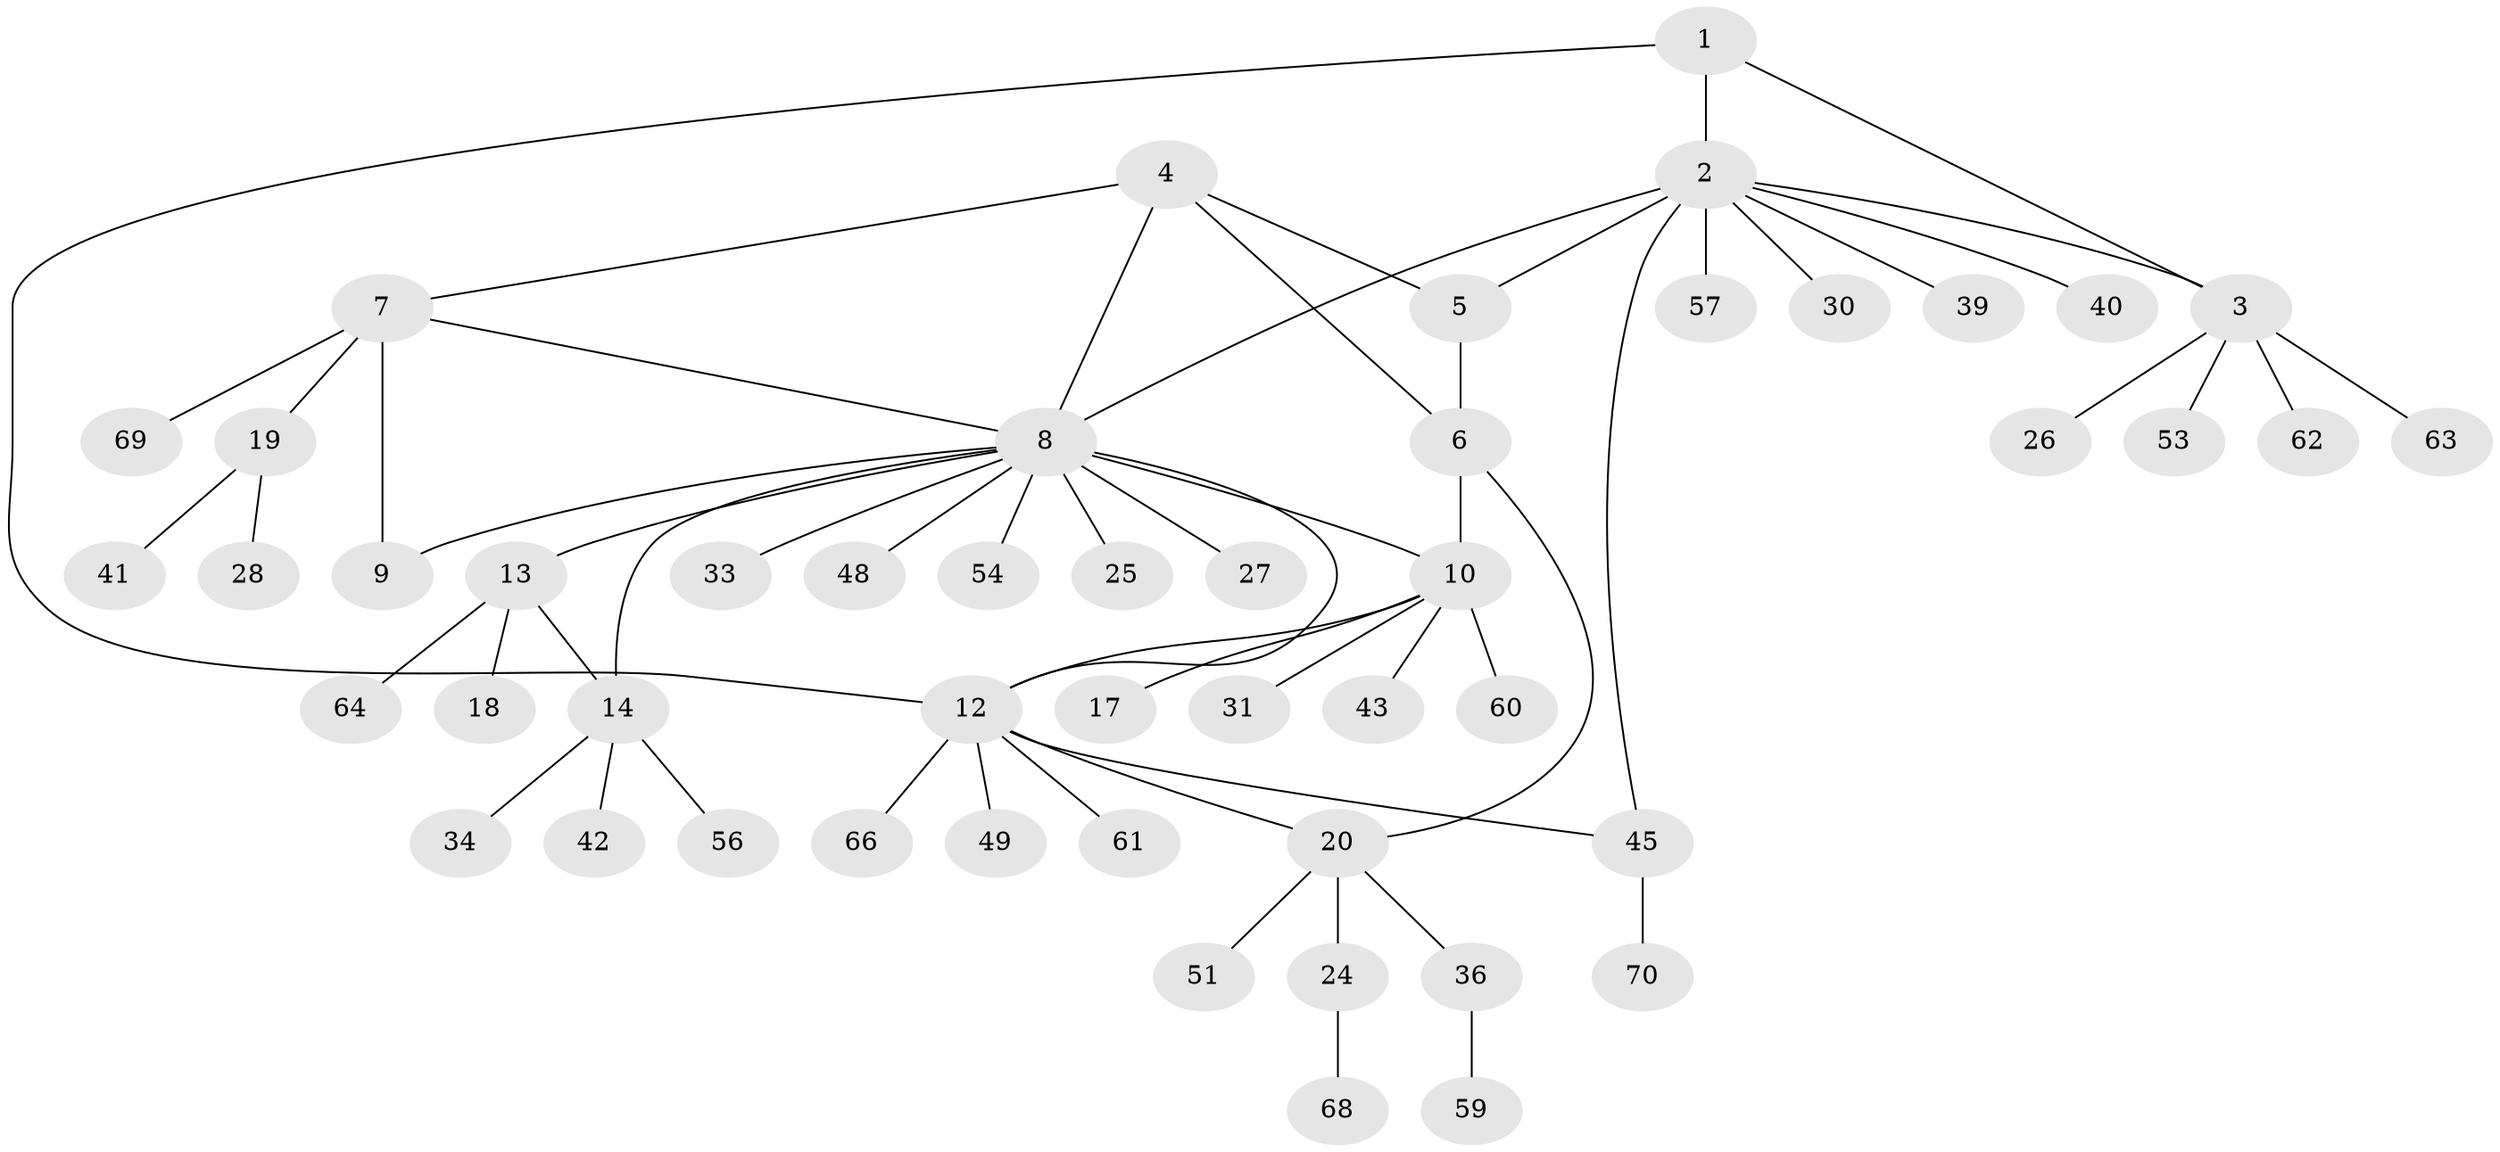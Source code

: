 // Generated by graph-tools (version 1.1) at 2025/24/03/03/25 07:24:14]
// undirected, 50 vertices, 60 edges
graph export_dot {
graph [start="1"]
  node [color=gray90,style=filled];
  1 [super="+52"];
  2 [super="+23"];
  3 [super="+50"];
  4 [super="+38"];
  5;
  6 [super="+22"];
  7 [super="+37"];
  8 [super="+15"];
  9 [super="+29"];
  10 [super="+11"];
  12 [super="+47"];
  13 [super="+16"];
  14 [super="+35"];
  17;
  18 [super="+32"];
  19 [super="+21"];
  20 [super="+44"];
  24 [super="+65"];
  25;
  26;
  27 [super="+72"];
  28;
  30;
  31;
  33;
  34;
  36 [super="+55"];
  39;
  40;
  41;
  42;
  43 [super="+58"];
  45 [super="+46"];
  48;
  49;
  51;
  53;
  54 [super="+71"];
  56;
  57;
  59;
  60;
  61;
  62 [super="+67"];
  63;
  64;
  66;
  68;
  69;
  70;
  1 -- 2;
  1 -- 3;
  1 -- 12;
  2 -- 3;
  2 -- 5;
  2 -- 8 [weight=2];
  2 -- 30;
  2 -- 39;
  2 -- 40;
  2 -- 45;
  2 -- 57;
  3 -- 26;
  3 -- 53;
  3 -- 62;
  3 -- 63;
  4 -- 5;
  4 -- 6;
  4 -- 7;
  4 -- 8;
  5 -- 6;
  6 -- 10;
  6 -- 20;
  7 -- 8;
  7 -- 9;
  7 -- 19;
  7 -- 69;
  8 -- 9;
  8 -- 10;
  8 -- 54;
  8 -- 33;
  8 -- 12;
  8 -- 13;
  8 -- 14;
  8 -- 48;
  8 -- 25;
  8 -- 27;
  10 -- 12 [weight=2];
  10 -- 17;
  10 -- 43;
  10 -- 60;
  10 -- 31;
  12 -- 20;
  12 -- 45;
  12 -- 49;
  12 -- 61;
  12 -- 66;
  13 -- 14;
  13 -- 18;
  13 -- 64;
  14 -- 34;
  14 -- 42;
  14 -- 56;
  19 -- 28;
  19 -- 41;
  20 -- 24;
  20 -- 36;
  20 -- 51;
  24 -- 68;
  36 -- 59;
  45 -- 70;
}
